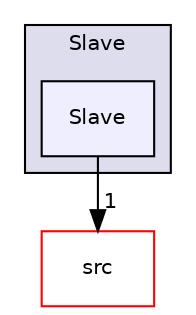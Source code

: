 digraph "examples/Slave/Slave" {
  compound=true
  node [ fontsize="10", fontname="Helvetica"];
  edge [ labelfontsize="10", labelfontname="Helvetica"];
  subgraph clusterdir_0b1b5459e01e8c427262ee0b5497150a {
    graph [ bgcolor="#ddddee", pencolor="black", label="Slave" fontname="Helvetica", fontsize="10", URL="dir_0b1b5459e01e8c427262ee0b5497150a.html"]
  dir_a4bade286417a910b3536a1090fa81bd [shape=box, label="Slave", style="filled", fillcolor="#eeeeff", pencolor="black", URL="dir_a4bade286417a910b3536a1090fa81bd.html"];
  }
  dir_68267d1309a1af8e8297ef4c3efbcdba [shape=box label="src" fillcolor="white" style="filled" color="red" URL="dir_68267d1309a1af8e8297ef4c3efbcdba.html"];
  dir_a4bade286417a910b3536a1090fa81bd->dir_68267d1309a1af8e8297ef4c3efbcdba [headlabel="1", labeldistance=1.5 headhref="dir_000022_000023.html"];
}
